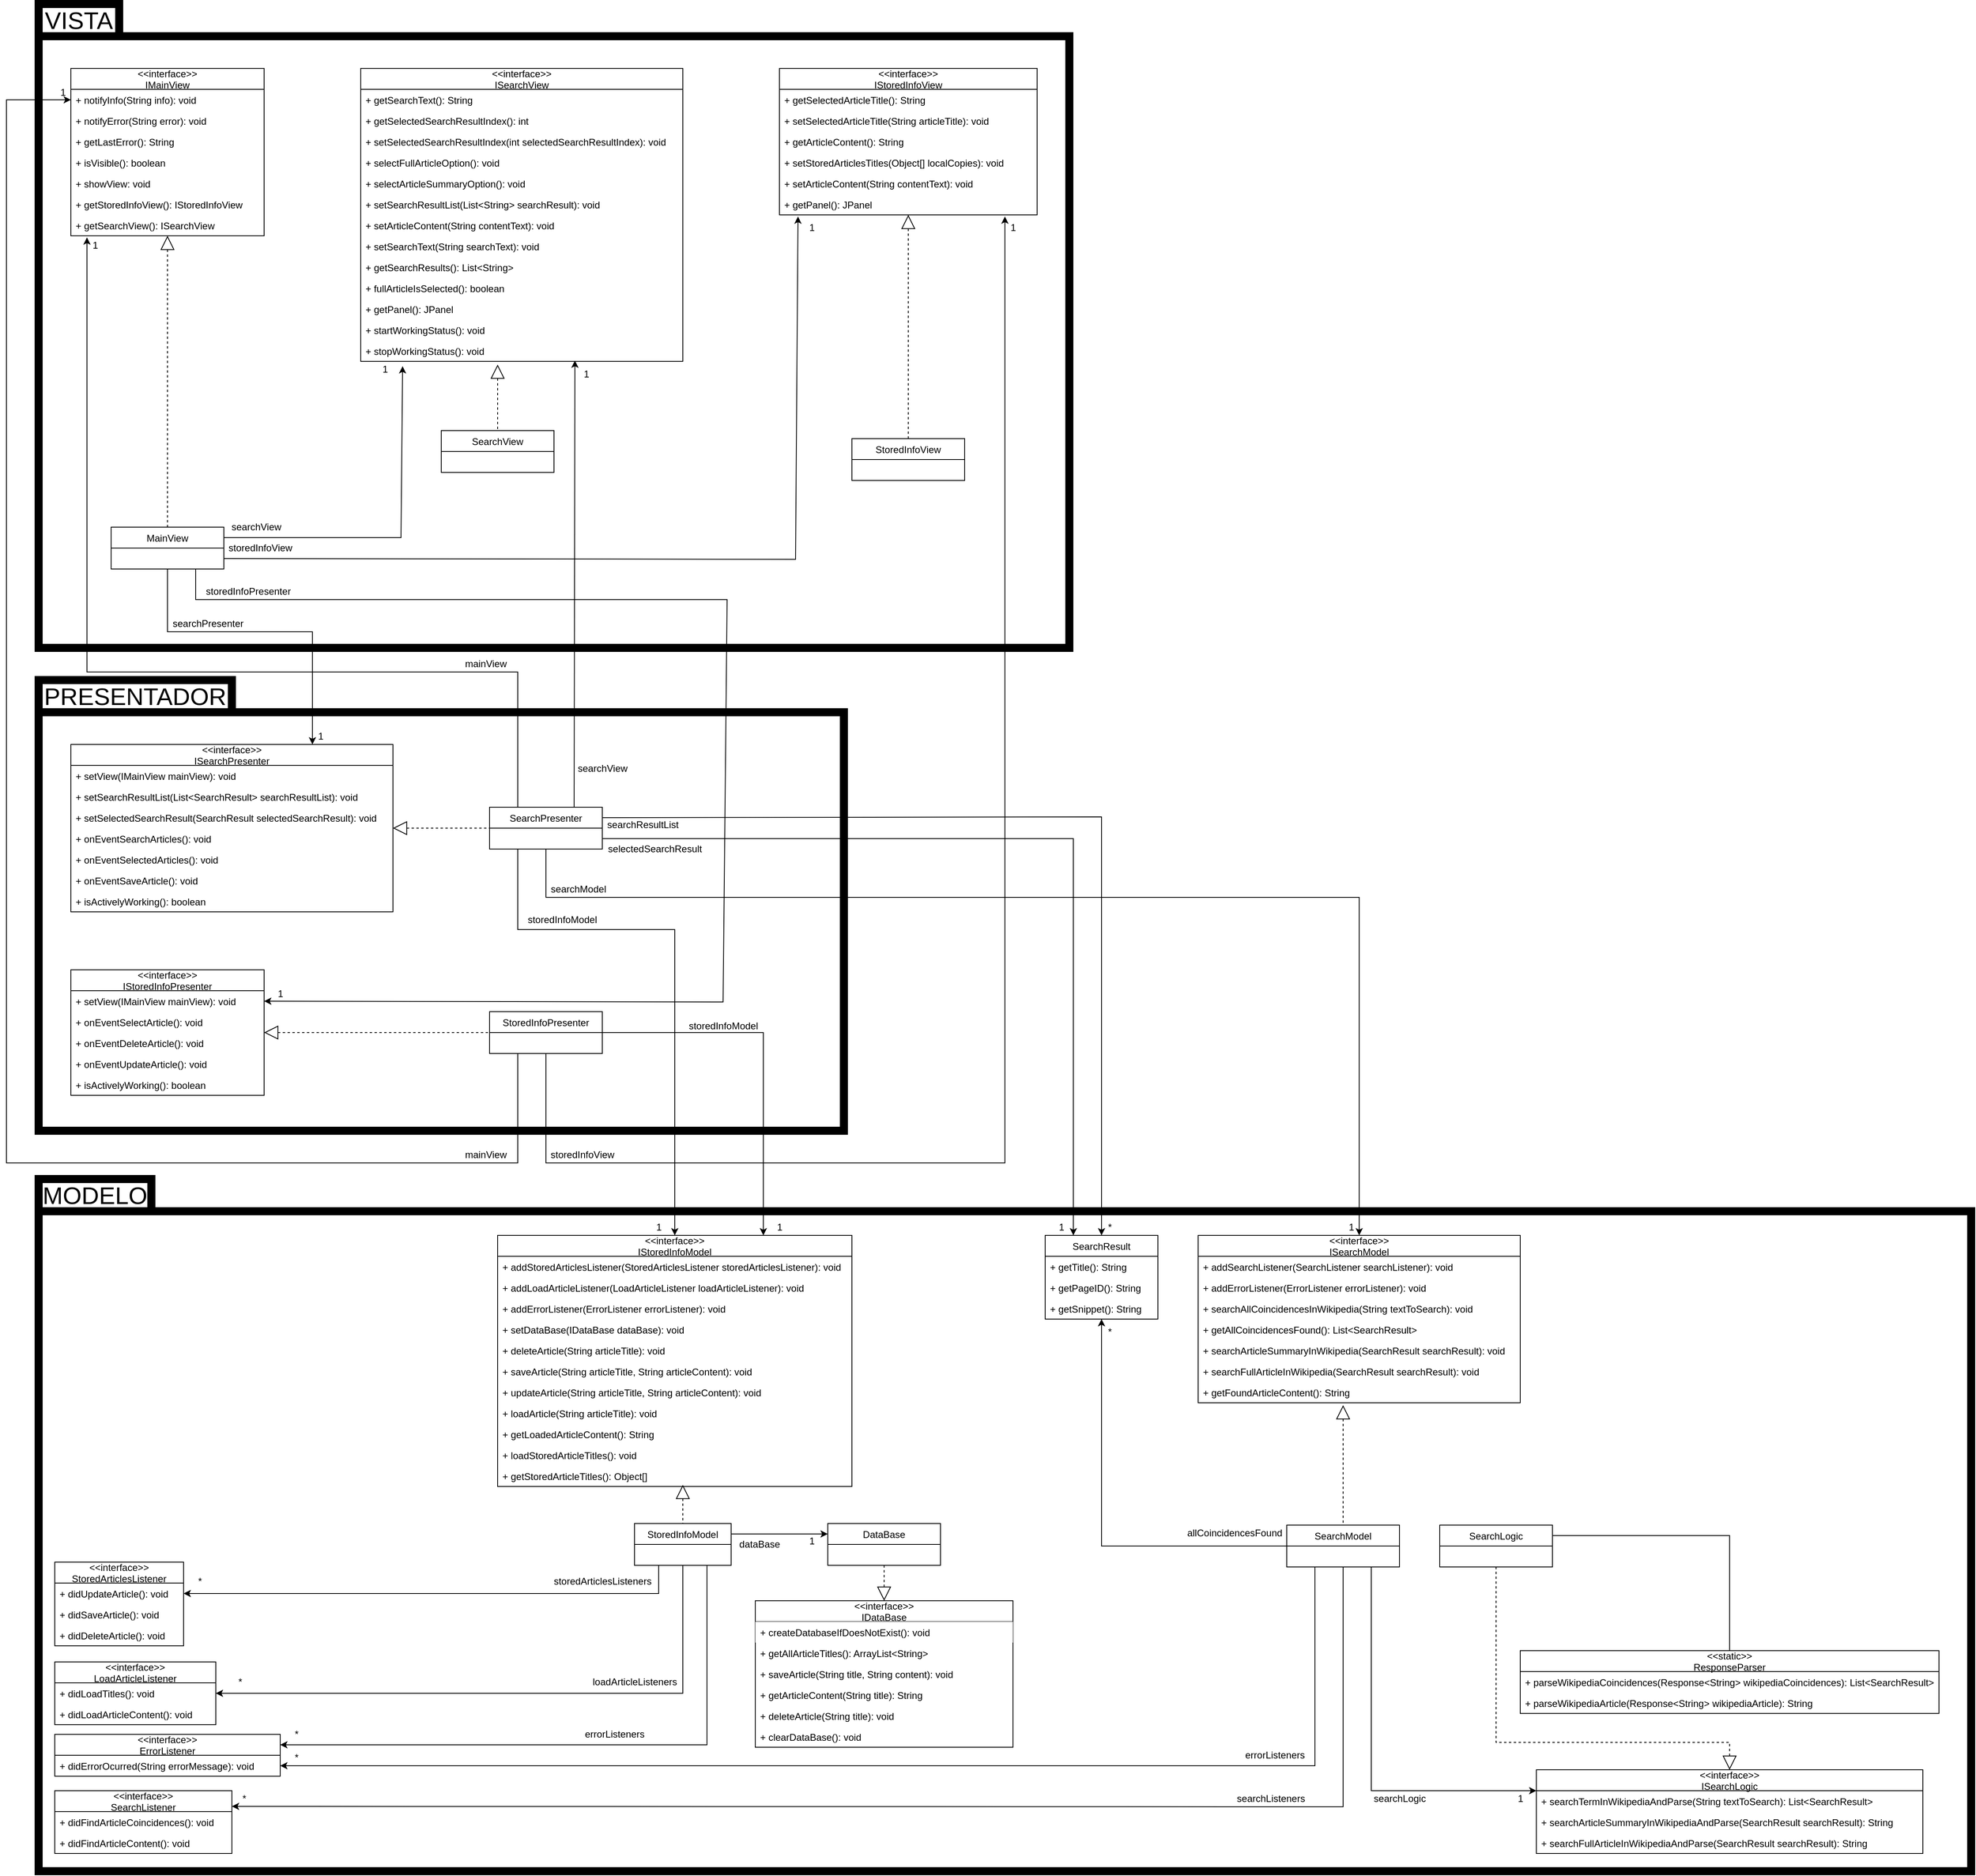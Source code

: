 <mxfile version="19.0.3" type="device"><diagram id="QiJXRsi1LnT9W_3mLXHw" name="Página-1"><mxGraphModel dx="3947" dy="1250" grid="1" gridSize="10" guides="1" tooltips="1" connect="1" arrows="1" fold="1" page="0" pageScale="1" pageWidth="827" pageHeight="1169" math="0" shadow="0"><root><mxCell id="0"/><mxCell id="1" parent="0"/><mxCell id="fmgyaum-57AMsx0ePFyd-3" value="" style="rounded=0;whiteSpace=wrap;html=1;strokeWidth=10;" vertex="1" parent="1"><mxGeometry x="-640" y="80" width="1280" height="760" as="geometry"/></mxCell><mxCell id="fmgyaum-57AMsx0ePFyd-2" value="&lt;span style=&quot;font-size: 30px;&quot;&gt;VISTA&lt;/span&gt;" style="rounded=0;whiteSpace=wrap;html=1;strokeWidth=10;" vertex="1" parent="1"><mxGeometry x="-640" y="40" width="100" height="40" as="geometry"/></mxCell><mxCell id="fmgyaum-57AMsx0ePFyd-12" value="&lt;&lt;interface&gt;&gt;&#10;IMainView" style="swimlane;fontStyle=0;childLayout=stackLayout;horizontal=1;startSize=26;fillColor=none;horizontalStack=0;resizeParent=1;resizeParentMax=0;resizeLast=0;collapsible=1;marginBottom=0;fontSize=12;" vertex="1" parent="1"><mxGeometry x="-600" y="120" width="240" height="208" as="geometry"/></mxCell><mxCell id="fmgyaum-57AMsx0ePFyd-13" value="+ notifyInfo(String info): void" style="text;strokeColor=none;fillColor=none;align=left;verticalAlign=top;spacingLeft=4;spacingRight=4;overflow=hidden;rotatable=0;points=[[0,0.5],[1,0.5]];portConstraint=eastwest;fontSize=12;" vertex="1" parent="fmgyaum-57AMsx0ePFyd-12"><mxGeometry y="26" width="240" height="26" as="geometry"/></mxCell><mxCell id="fmgyaum-57AMsx0ePFyd-14" value="+ notifyError(String error): void" style="text;strokeColor=none;fillColor=none;align=left;verticalAlign=top;spacingLeft=4;spacingRight=4;overflow=hidden;rotatable=0;points=[[0,0.5],[1,0.5]];portConstraint=eastwest;fontSize=12;" vertex="1" parent="fmgyaum-57AMsx0ePFyd-12"><mxGeometry y="52" width="240" height="26" as="geometry"/></mxCell><mxCell id="fmgyaum-57AMsx0ePFyd-15" value="+ getLastError(): String" style="text;strokeColor=none;fillColor=none;align=left;verticalAlign=top;spacingLeft=4;spacingRight=4;overflow=hidden;rotatable=0;points=[[0,0.5],[1,0.5]];portConstraint=eastwest;fontSize=12;" vertex="1" parent="fmgyaum-57AMsx0ePFyd-12"><mxGeometry y="78" width="240" height="26" as="geometry"/></mxCell><mxCell id="fmgyaum-57AMsx0ePFyd-23" value="+ isVisible(): boolean" style="text;strokeColor=none;fillColor=none;align=left;verticalAlign=top;spacingLeft=4;spacingRight=4;overflow=hidden;rotatable=0;points=[[0,0.5],[1,0.5]];portConstraint=eastwest;fontSize=12;" vertex="1" parent="fmgyaum-57AMsx0ePFyd-12"><mxGeometry y="104" width="240" height="26" as="geometry"/></mxCell><mxCell id="fmgyaum-57AMsx0ePFyd-25" value="+ showView: void" style="text;strokeColor=none;fillColor=none;align=left;verticalAlign=top;spacingLeft=4;spacingRight=4;overflow=hidden;rotatable=0;points=[[0,0.5],[1,0.5]];portConstraint=eastwest;fontSize=12;" vertex="1" parent="fmgyaum-57AMsx0ePFyd-12"><mxGeometry y="130" width="240" height="26" as="geometry"/></mxCell><mxCell id="fmgyaum-57AMsx0ePFyd-24" value="+ getStoredInfoView(): IStoredInfoView" style="text;strokeColor=none;fillColor=none;align=left;verticalAlign=top;spacingLeft=4;spacingRight=4;overflow=hidden;rotatable=0;points=[[0,0.5],[1,0.5]];portConstraint=eastwest;fontSize=12;" vertex="1" parent="fmgyaum-57AMsx0ePFyd-12"><mxGeometry y="156" width="240" height="26" as="geometry"/></mxCell><mxCell id="fmgyaum-57AMsx0ePFyd-22" value="+ getSearchView(): ISearchView" style="text;strokeColor=none;fillColor=none;align=left;verticalAlign=top;spacingLeft=4;spacingRight=4;overflow=hidden;rotatable=0;points=[[0,0.5],[1,0.5]];portConstraint=eastwest;fontSize=12;" vertex="1" parent="fmgyaum-57AMsx0ePFyd-12"><mxGeometry y="182" width="240" height="26" as="geometry"/></mxCell><mxCell id="fmgyaum-57AMsx0ePFyd-26" value="MainView" style="swimlane;fontStyle=0;childLayout=stackLayout;horizontal=1;startSize=26;fillColor=none;horizontalStack=0;resizeParent=1;resizeParentMax=0;resizeLast=0;collapsible=1;marginBottom=0;fontSize=12;" vertex="1" parent="1"><mxGeometry x="-550" y="690" width="140" height="52" as="geometry"/></mxCell><mxCell id="fmgyaum-57AMsx0ePFyd-31" value="&lt;&lt;interface&gt;&gt;&#10;ISearchView" style="swimlane;fontStyle=0;childLayout=stackLayout;horizontal=1;startSize=26;fillColor=none;horizontalStack=0;resizeParent=1;resizeParentMax=0;resizeLast=0;collapsible=1;marginBottom=0;fontSize=12;" vertex="1" parent="1"><mxGeometry x="-240" y="120" width="400" height="364" as="geometry"/></mxCell><mxCell id="fmgyaum-57AMsx0ePFyd-32" value="+ getSearchText(): String" style="text;strokeColor=none;fillColor=none;align=left;verticalAlign=top;spacingLeft=4;spacingRight=4;overflow=hidden;rotatable=0;points=[[0,0.5],[1,0.5]];portConstraint=eastwest;fontSize=12;" vertex="1" parent="fmgyaum-57AMsx0ePFyd-31"><mxGeometry y="26" width="400" height="26" as="geometry"/></mxCell><mxCell id="fmgyaum-57AMsx0ePFyd-43" value="+ getSelectedSearchResultIndex(): int" style="text;strokeColor=none;fillColor=none;align=left;verticalAlign=top;spacingLeft=4;spacingRight=4;overflow=hidden;rotatable=0;points=[[0,0.5],[1,0.5]];portConstraint=eastwest;fontSize=12;" vertex="1" parent="fmgyaum-57AMsx0ePFyd-31"><mxGeometry y="52" width="400" height="26" as="geometry"/></mxCell><mxCell id="fmgyaum-57AMsx0ePFyd-33" value="+ setSelectedSearchResultIndex(int selectedSearchResultIndex): void" style="text;strokeColor=none;fillColor=none;align=left;verticalAlign=top;spacingLeft=4;spacingRight=4;overflow=hidden;rotatable=0;points=[[0,0.5],[1,0.5]];portConstraint=eastwest;fontSize=12;" vertex="1" parent="fmgyaum-57AMsx0ePFyd-31"><mxGeometry y="78" width="400" height="26" as="geometry"/></mxCell><mxCell id="fmgyaum-57AMsx0ePFyd-41" value="+ selectFullArticleOption(): void" style="text;strokeColor=none;fillColor=none;align=left;verticalAlign=top;spacingLeft=4;spacingRight=4;overflow=hidden;rotatable=0;points=[[0,0.5],[1,0.5]];portConstraint=eastwest;fontSize=12;" vertex="1" parent="fmgyaum-57AMsx0ePFyd-31"><mxGeometry y="104" width="400" height="26" as="geometry"/></mxCell><mxCell id="fmgyaum-57AMsx0ePFyd-39" value="+ selectArticleSummaryOption(): void" style="text;strokeColor=none;fillColor=none;align=left;verticalAlign=top;spacingLeft=4;spacingRight=4;overflow=hidden;rotatable=0;points=[[0,0.5],[1,0.5]];portConstraint=eastwest;fontSize=12;" vertex="1" parent="fmgyaum-57AMsx0ePFyd-31"><mxGeometry y="130" width="400" height="26" as="geometry"/></mxCell><mxCell id="fmgyaum-57AMsx0ePFyd-40" value="+ setSearchResultList(List&lt;String&gt; searchResult): void" style="text;strokeColor=none;fillColor=none;align=left;verticalAlign=top;spacingLeft=4;spacingRight=4;overflow=hidden;rotatable=0;points=[[0,0.5],[1,0.5]];portConstraint=eastwest;fontSize=12;" vertex="1" parent="fmgyaum-57AMsx0ePFyd-31"><mxGeometry y="156" width="400" height="26" as="geometry"/></mxCell><mxCell id="fmgyaum-57AMsx0ePFyd-45" value="+ setArticleContent(String contentText): void" style="text;strokeColor=none;fillColor=none;align=left;verticalAlign=top;spacingLeft=4;spacingRight=4;overflow=hidden;rotatable=0;points=[[0,0.5],[1,0.5]];portConstraint=eastwest;fontSize=12;" vertex="1" parent="fmgyaum-57AMsx0ePFyd-31"><mxGeometry y="182" width="400" height="26" as="geometry"/></mxCell><mxCell id="fmgyaum-57AMsx0ePFyd-44" value="+ setSearchText(String searchText): void" style="text;strokeColor=none;fillColor=none;align=left;verticalAlign=top;spacingLeft=4;spacingRight=4;overflow=hidden;rotatable=0;points=[[0,0.5],[1,0.5]];portConstraint=eastwest;fontSize=12;" vertex="1" parent="fmgyaum-57AMsx0ePFyd-31"><mxGeometry y="208" width="400" height="26" as="geometry"/></mxCell><mxCell id="fmgyaum-57AMsx0ePFyd-50" value="+ getSearchResults(): List&lt;String&gt;" style="text;strokeColor=none;fillColor=none;align=left;verticalAlign=top;spacingLeft=4;spacingRight=4;overflow=hidden;rotatable=0;points=[[0,0.5],[1,0.5]];portConstraint=eastwest;fontSize=12;" vertex="1" parent="fmgyaum-57AMsx0ePFyd-31"><mxGeometry y="234" width="400" height="26" as="geometry"/></mxCell><mxCell id="fmgyaum-57AMsx0ePFyd-49" value="+ fullArticleIsSelected(): boolean" style="text;strokeColor=none;fillColor=none;align=left;verticalAlign=top;spacingLeft=4;spacingRight=4;overflow=hidden;rotatable=0;points=[[0,0.5],[1,0.5]];portConstraint=eastwest;fontSize=12;" vertex="1" parent="fmgyaum-57AMsx0ePFyd-31"><mxGeometry y="260" width="400" height="26" as="geometry"/></mxCell><mxCell id="fmgyaum-57AMsx0ePFyd-48" value="+ getPanel(): JPanel" style="text;strokeColor=none;fillColor=none;align=left;verticalAlign=top;spacingLeft=4;spacingRight=4;overflow=hidden;rotatable=0;points=[[0,0.5],[1,0.5]];portConstraint=eastwest;fontSize=12;" vertex="1" parent="fmgyaum-57AMsx0ePFyd-31"><mxGeometry y="286" width="400" height="26" as="geometry"/></mxCell><mxCell id="fmgyaum-57AMsx0ePFyd-47" value="+ startWorkingStatus(): void" style="text;strokeColor=none;fillColor=none;align=left;verticalAlign=top;spacingLeft=4;spacingRight=4;overflow=hidden;rotatable=0;points=[[0,0.5],[1,0.5]];portConstraint=eastwest;fontSize=12;" vertex="1" parent="fmgyaum-57AMsx0ePFyd-31"><mxGeometry y="312" width="400" height="26" as="geometry"/></mxCell><mxCell id="fmgyaum-57AMsx0ePFyd-46" value="+ stopWorkingStatus(): void" style="text;strokeColor=none;fillColor=none;align=left;verticalAlign=top;spacingLeft=4;spacingRight=4;overflow=hidden;rotatable=0;points=[[0,0.5],[1,0.5]];portConstraint=eastwest;fontSize=12;" vertex="1" parent="fmgyaum-57AMsx0ePFyd-31"><mxGeometry y="338" width="400" height="26" as="geometry"/></mxCell><mxCell id="fmgyaum-57AMsx0ePFyd-35" value="&lt;&lt;interface&gt;&gt;&#10;IStoredInfoView" style="swimlane;fontStyle=0;childLayout=stackLayout;horizontal=1;startSize=26;fillColor=none;horizontalStack=0;resizeParent=1;resizeParentMax=0;resizeLast=0;collapsible=1;marginBottom=0;fontSize=12;" vertex="1" parent="1"><mxGeometry x="280" y="120" width="320" height="182" as="geometry"/></mxCell><mxCell id="fmgyaum-57AMsx0ePFyd-36" value="+ getSelectedArticleTitle(): String" style="text;strokeColor=none;fillColor=none;align=left;verticalAlign=top;spacingLeft=4;spacingRight=4;overflow=hidden;rotatable=0;points=[[0,0.5],[1,0.5]];portConstraint=eastwest;fontSize=12;" vertex="1" parent="fmgyaum-57AMsx0ePFyd-35"><mxGeometry y="26" width="320" height="26" as="geometry"/></mxCell><mxCell id="fmgyaum-57AMsx0ePFyd-37" value="+ setSelectedArticleTitle(String articleTitle): void" style="text;strokeColor=none;fillColor=none;align=left;verticalAlign=top;spacingLeft=4;spacingRight=4;overflow=hidden;rotatable=0;points=[[0,0.5],[1,0.5]];portConstraint=eastwest;fontSize=12;" vertex="1" parent="fmgyaum-57AMsx0ePFyd-35"><mxGeometry y="52" width="320" height="26" as="geometry"/></mxCell><mxCell id="fmgyaum-57AMsx0ePFyd-52" value="+ getArticleContent(): String" style="text;strokeColor=none;fillColor=none;align=left;verticalAlign=top;spacingLeft=4;spacingRight=4;overflow=hidden;rotatable=0;points=[[0,0.5],[1,0.5]];portConstraint=eastwest;fontSize=12;" vertex="1" parent="fmgyaum-57AMsx0ePFyd-35"><mxGeometry y="78" width="320" height="26" as="geometry"/></mxCell><mxCell id="fmgyaum-57AMsx0ePFyd-54" value="+ setStoredArticlesTitles(Object[] localCopies): void" style="text;strokeColor=none;fillColor=none;align=left;verticalAlign=top;spacingLeft=4;spacingRight=4;overflow=hidden;rotatable=0;points=[[0,0.5],[1,0.5]];portConstraint=eastwest;fontSize=12;" vertex="1" parent="fmgyaum-57AMsx0ePFyd-35"><mxGeometry y="104" width="320" height="26" as="geometry"/></mxCell><mxCell id="fmgyaum-57AMsx0ePFyd-57" value="+ setArticleContent(String contentText): void" style="text;strokeColor=none;fillColor=none;align=left;verticalAlign=top;spacingLeft=4;spacingRight=4;overflow=hidden;rotatable=0;points=[[0,0.5],[1,0.5]];portConstraint=eastwest;fontSize=12;" vertex="1" parent="fmgyaum-57AMsx0ePFyd-35"><mxGeometry y="130" width="320" height="26" as="geometry"/></mxCell><mxCell id="fmgyaum-57AMsx0ePFyd-58" value="+ getPanel(): JPanel" style="text;strokeColor=none;fillColor=none;align=left;verticalAlign=top;spacingLeft=4;spacingRight=4;overflow=hidden;rotatable=0;points=[[0,0.5],[1,0.5]];portConstraint=eastwest;fontSize=12;" vertex="1" parent="fmgyaum-57AMsx0ePFyd-35"><mxGeometry y="156" width="320" height="26" as="geometry"/></mxCell><mxCell id="fmgyaum-57AMsx0ePFyd-59" value="SearchView" style="swimlane;fontStyle=0;childLayout=stackLayout;horizontal=1;startSize=26;fillColor=none;horizontalStack=0;resizeParent=1;resizeParentMax=0;resizeLast=0;collapsible=1;marginBottom=0;fontSize=12;" vertex="1" parent="1"><mxGeometry x="-140" y="570" width="140" height="52" as="geometry"/></mxCell><mxCell id="fmgyaum-57AMsx0ePFyd-64" value="StoredInfoView" style="swimlane;fontStyle=0;childLayout=stackLayout;horizontal=1;startSize=26;fillColor=none;horizontalStack=0;resizeParent=1;resizeParentMax=0;resizeLast=0;collapsible=1;marginBottom=0;fontSize=12;" vertex="1" parent="1"><mxGeometry x="370" y="580" width="140" height="52" as="geometry"/></mxCell><mxCell id="fmgyaum-57AMsx0ePFyd-70" value="" style="endArrow=classic;html=1;rounded=0;fontSize=12;startSize=15;targetPerimeterSpacing=0;exitX=1;exitY=0.25;exitDx=0;exitDy=0;entryX=0.13;entryY=1.231;entryDx=0;entryDy=0;entryPerimeter=0;" edge="1" parent="1" source="fmgyaum-57AMsx0ePFyd-26" target="fmgyaum-57AMsx0ePFyd-46"><mxGeometry width="50" height="50" relative="1" as="geometry"><mxPoint x="-260" y="430" as="sourcePoint"/><mxPoint x="-210" y="380" as="targetPoint"/><Array as="points"><mxPoint x="-190" y="703"/></Array></mxGeometry></mxCell><mxCell id="fmgyaum-57AMsx0ePFyd-71" value="" style="endArrow=classic;html=1;rounded=0;fontSize=12;startSize=15;targetPerimeterSpacing=0;exitX=1;exitY=0.75;exitDx=0;exitDy=0;entryX=0.072;entryY=1.077;entryDx=0;entryDy=0;entryPerimeter=0;" edge="1" parent="1" source="fmgyaum-57AMsx0ePFyd-26" target="fmgyaum-57AMsx0ePFyd-58"><mxGeometry width="50" height="50" relative="1" as="geometry"><mxPoint x="-260" y="430" as="sourcePoint"/><mxPoint x="-210" y="380" as="targetPoint"/><Array as="points"><mxPoint x="300" y="730"/></Array></mxGeometry></mxCell><mxCell id="fmgyaum-57AMsx0ePFyd-72" value="storedInfoView" style="text;html=1;align=center;verticalAlign=middle;resizable=0;points=[];autosize=1;strokeColor=none;fillColor=none;fontSize=12;" vertex="1" parent="1"><mxGeometry x="-410" y="706" width="90" height="20" as="geometry"/></mxCell><mxCell id="fmgyaum-57AMsx0ePFyd-73" value="searchView" style="text;html=1;align=center;verticalAlign=middle;resizable=0;points=[];autosize=1;strokeColor=none;fillColor=none;fontSize=12;" vertex="1" parent="1"><mxGeometry x="-410" y="680" width="80" height="20" as="geometry"/></mxCell><mxCell id="fmgyaum-57AMsx0ePFyd-74" value="1" style="text;html=1;align=center;verticalAlign=middle;resizable=0;points=[];autosize=1;strokeColor=none;fillColor=none;fontSize=12;" vertex="1" parent="1"><mxGeometry x="310" y="308" width="20" height="20" as="geometry"/></mxCell><mxCell id="fmgyaum-57AMsx0ePFyd-75" value="1" style="text;html=1;align=center;verticalAlign=middle;resizable=0;points=[];autosize=1;strokeColor=none;fillColor=none;fontSize=12;" vertex="1" parent="1"><mxGeometry x="-220" y="484" width="20" height="20" as="geometry"/></mxCell><mxCell id="fmgyaum-57AMsx0ePFyd-76" value="" style="endArrow=none;dashed=1;html=1;rounded=0;fontSize=12;startSize=15;targetPerimeterSpacing=0;startArrow=block;startFill=0;entryX=0.5;entryY=0;entryDx=0;entryDy=0;" edge="1" parent="1" source="fmgyaum-57AMsx0ePFyd-12" target="fmgyaum-57AMsx0ePFyd-26"><mxGeometry width="50" height="50" relative="1" as="geometry"><mxPoint x="-850" y="420" as="sourcePoint"/><mxPoint x="-800" y="370" as="targetPoint"/></mxGeometry></mxCell><mxCell id="fmgyaum-57AMsx0ePFyd-77" value="" style="endArrow=none;dashed=1;html=1;rounded=0;fontSize=12;startSize=15;targetPerimeterSpacing=0;startArrow=block;startFill=0;entryX=0.5;entryY=0;entryDx=0;entryDy=0;" edge="1" parent="1" source="fmgyaum-57AMsx0ePFyd-35" target="fmgyaum-57AMsx0ePFyd-64"><mxGeometry width="50" height="50" relative="1" as="geometry"><mxPoint x="-470" y="338" as="sourcePoint"/><mxPoint x="-470" y="700" as="targetPoint"/></mxGeometry></mxCell><mxCell id="fmgyaum-57AMsx0ePFyd-78" value="" style="endArrow=none;dashed=1;html=1;rounded=0;fontSize=12;startSize=15;targetPerimeterSpacing=0;startArrow=block;startFill=0;entryX=0.5;entryY=0;entryDx=0;entryDy=0;exitX=0.425;exitY=1.154;exitDx=0;exitDy=0;exitPerimeter=0;" edge="1" parent="1" source="fmgyaum-57AMsx0ePFyd-46" target="fmgyaum-57AMsx0ePFyd-59"><mxGeometry width="50" height="50" relative="1" as="geometry"><mxPoint x="-70" y="490" as="sourcePoint"/><mxPoint x="-460" y="710" as="targetPoint"/></mxGeometry></mxCell><mxCell id="fmgyaum-57AMsx0ePFyd-79" value="" style="rounded=0;whiteSpace=wrap;html=1;strokeWidth=10;" vertex="1" parent="1"><mxGeometry x="-640" y="920" width="1000" height="520" as="geometry"/></mxCell><mxCell id="fmgyaum-57AMsx0ePFyd-80" value="&lt;span style=&quot;font-size: 30px;&quot;&gt;PRESENTADOR&lt;/span&gt;" style="rounded=0;whiteSpace=wrap;html=1;strokeWidth=10;" vertex="1" parent="1"><mxGeometry x="-640" y="880" width="240" height="40" as="geometry"/></mxCell><mxCell id="fmgyaum-57AMsx0ePFyd-81" value="&lt;&lt;interface&gt;&gt;&#10;ISearchPresenter" style="swimlane;fontStyle=0;childLayout=stackLayout;horizontal=1;startSize=26;fillColor=none;horizontalStack=0;resizeParent=1;resizeParentMax=0;resizeLast=0;collapsible=1;marginBottom=0;fontSize=12;" vertex="1" parent="1"><mxGeometry x="-600" y="960" width="400" height="208" as="geometry"/></mxCell><mxCell id="fmgyaum-57AMsx0ePFyd-82" value="+ setView(IMainView mainView): void" style="text;strokeColor=none;fillColor=none;align=left;verticalAlign=top;spacingLeft=4;spacingRight=4;overflow=hidden;rotatable=0;points=[[0,0.5],[1,0.5]];portConstraint=eastwest;fontSize=12;" vertex="1" parent="fmgyaum-57AMsx0ePFyd-81"><mxGeometry y="26" width="400" height="26" as="geometry"/></mxCell><mxCell id="fmgyaum-57AMsx0ePFyd-85" value="+ setSearchResultList(List&lt;SearchResult&gt; searchResultList): void" style="text;strokeColor=none;fillColor=none;align=left;verticalAlign=top;spacingLeft=4;spacingRight=4;overflow=hidden;rotatable=0;points=[[0,0.5],[1,0.5]];portConstraint=eastwest;fontSize=12;" vertex="1" parent="fmgyaum-57AMsx0ePFyd-81"><mxGeometry y="52" width="400" height="26" as="geometry"/></mxCell><mxCell id="fmgyaum-57AMsx0ePFyd-86" value="+ setSelectedSearchResult(SearchResult selectedSearchResult): void" style="text;strokeColor=none;fillColor=none;align=left;verticalAlign=top;spacingLeft=4;spacingRight=4;overflow=hidden;rotatable=0;points=[[0,0.5],[1,0.5]];portConstraint=eastwest;fontSize=12;" vertex="1" parent="fmgyaum-57AMsx0ePFyd-81"><mxGeometry y="78" width="400" height="26" as="geometry"/></mxCell><mxCell id="fmgyaum-57AMsx0ePFyd-89" value="+ onEventSearchArticles(): void" style="text;strokeColor=none;fillColor=none;align=left;verticalAlign=top;spacingLeft=4;spacingRight=4;overflow=hidden;rotatable=0;points=[[0,0.5],[1,0.5]];portConstraint=eastwest;fontSize=12;" vertex="1" parent="fmgyaum-57AMsx0ePFyd-81"><mxGeometry y="104" width="400" height="26" as="geometry"/></mxCell><mxCell id="fmgyaum-57AMsx0ePFyd-88" value="+ onEventSelectedArticles(): void" style="text;strokeColor=none;fillColor=none;align=left;verticalAlign=top;spacingLeft=4;spacingRight=4;overflow=hidden;rotatable=0;points=[[0,0.5],[1,0.5]];portConstraint=eastwest;fontSize=12;" vertex="1" parent="fmgyaum-57AMsx0ePFyd-81"><mxGeometry y="130" width="400" height="26" as="geometry"/></mxCell><mxCell id="fmgyaum-57AMsx0ePFyd-87" value="+ onEventSaveArticle(): void" style="text;strokeColor=none;fillColor=none;align=left;verticalAlign=top;spacingLeft=4;spacingRight=4;overflow=hidden;rotatable=0;points=[[0,0.5],[1,0.5]];portConstraint=eastwest;fontSize=12;" vertex="1" parent="fmgyaum-57AMsx0ePFyd-81"><mxGeometry y="156" width="400" height="26" as="geometry"/></mxCell><mxCell id="fmgyaum-57AMsx0ePFyd-83" value="+ isActivelyWorking(): boolean" style="text;strokeColor=none;fillColor=none;align=left;verticalAlign=top;spacingLeft=4;spacingRight=4;overflow=hidden;rotatable=0;points=[[0,0.5],[1,0.5]];portConstraint=eastwest;fontSize=12;" vertex="1" parent="fmgyaum-57AMsx0ePFyd-81"><mxGeometry y="182" width="400" height="26" as="geometry"/></mxCell><mxCell id="fmgyaum-57AMsx0ePFyd-90" value="&lt;&lt;interface&gt;&gt;&#10;IStoredInfoPresenter" style="swimlane;fontStyle=0;childLayout=stackLayout;horizontal=1;startSize=26;fillColor=none;horizontalStack=0;resizeParent=1;resizeParentMax=0;resizeLast=0;collapsible=1;marginBottom=0;fontSize=12;" vertex="1" parent="1"><mxGeometry x="-600" y="1240" width="240" height="156" as="geometry"/></mxCell><mxCell id="fmgyaum-57AMsx0ePFyd-91" value="+ setView(IMainView mainView): void" style="text;strokeColor=none;fillColor=none;align=left;verticalAlign=top;spacingLeft=4;spacingRight=4;overflow=hidden;rotatable=0;points=[[0,0.5],[1,0.5]];portConstraint=eastwest;fontSize=12;" vertex="1" parent="fmgyaum-57AMsx0ePFyd-90"><mxGeometry y="26" width="240" height="26" as="geometry"/></mxCell><mxCell id="fmgyaum-57AMsx0ePFyd-92" value="+ onEventSelectArticle(): void" style="text;strokeColor=none;fillColor=none;align=left;verticalAlign=top;spacingLeft=4;spacingRight=4;overflow=hidden;rotatable=0;points=[[0,0.5],[1,0.5]];portConstraint=eastwest;fontSize=12;" vertex="1" parent="fmgyaum-57AMsx0ePFyd-90"><mxGeometry y="52" width="240" height="26" as="geometry"/></mxCell><mxCell id="fmgyaum-57AMsx0ePFyd-95" value="+ onEventDeleteArticle(): void" style="text;strokeColor=none;fillColor=none;align=left;verticalAlign=top;spacingLeft=4;spacingRight=4;overflow=hidden;rotatable=0;points=[[0,0.5],[1,0.5]];portConstraint=eastwest;fontSize=12;" vertex="1" parent="fmgyaum-57AMsx0ePFyd-90"><mxGeometry y="78" width="240" height="26" as="geometry"/></mxCell><mxCell id="fmgyaum-57AMsx0ePFyd-94" value="+ onEventUpdateArticle(): void" style="text;strokeColor=none;fillColor=none;align=left;verticalAlign=top;spacingLeft=4;spacingRight=4;overflow=hidden;rotatable=0;points=[[0,0.5],[1,0.5]];portConstraint=eastwest;fontSize=12;" vertex="1" parent="fmgyaum-57AMsx0ePFyd-90"><mxGeometry y="104" width="240" height="26" as="geometry"/></mxCell><mxCell id="fmgyaum-57AMsx0ePFyd-93" value="+ isActivelyWorking(): boolean" style="text;strokeColor=none;fillColor=none;align=left;verticalAlign=top;spacingLeft=4;spacingRight=4;overflow=hidden;rotatable=0;points=[[0,0.5],[1,0.5]];portConstraint=eastwest;fontSize=12;" vertex="1" parent="fmgyaum-57AMsx0ePFyd-90"><mxGeometry y="130" width="240" height="26" as="geometry"/></mxCell><mxCell id="fmgyaum-57AMsx0ePFyd-96" value="SearchPresenter" style="swimlane;fontStyle=0;childLayout=stackLayout;horizontal=1;startSize=26;fillColor=none;horizontalStack=0;resizeParent=1;resizeParentMax=0;resizeLast=0;collapsible=1;marginBottom=0;fontSize=12;" vertex="1" parent="1"><mxGeometry x="-80" y="1038" width="140" height="52" as="geometry"/></mxCell><mxCell id="fmgyaum-57AMsx0ePFyd-100" value="StoredInfoPresenter" style="swimlane;fontStyle=0;childLayout=stackLayout;horizontal=1;startSize=26;fillColor=none;horizontalStack=0;resizeParent=1;resizeParentMax=0;resizeLast=0;collapsible=1;marginBottom=0;fontSize=12;" vertex="1" parent="1"><mxGeometry x="-80" y="1292" width="140" height="52" as="geometry"/></mxCell><mxCell id="fmgyaum-57AMsx0ePFyd-104" value="" style="endArrow=none;dashed=1;html=1;rounded=0;fontSize=12;startSize=15;targetPerimeterSpacing=0;startArrow=block;startFill=0;" edge="1" parent="1" source="fmgyaum-57AMsx0ePFyd-90" target="fmgyaum-57AMsx0ePFyd-100"><mxGeometry width="50" height="50" relative="1" as="geometry"><mxPoint x="-760" y="890" as="sourcePoint"/><mxPoint x="-760" y="1252" as="targetPoint"/></mxGeometry></mxCell><mxCell id="fmgyaum-57AMsx0ePFyd-105" value="" style="endArrow=none;dashed=1;html=1;rounded=0;fontSize=12;startSize=15;targetPerimeterSpacing=0;startArrow=block;startFill=0;" edge="1" parent="1" source="fmgyaum-57AMsx0ePFyd-81" target="fmgyaum-57AMsx0ePFyd-96"><mxGeometry width="50" height="50" relative="1" as="geometry"><mxPoint x="-750" y="900" as="sourcePoint"/><mxPoint x="-750" y="1262" as="targetPoint"/></mxGeometry></mxCell><mxCell id="fmgyaum-57AMsx0ePFyd-106" value="" style="endArrow=classic;html=1;rounded=0;fontSize=12;startSize=15;targetPerimeterSpacing=0;entryX=0.75;entryY=0;entryDx=0;entryDy=0;exitX=0.5;exitY=1;exitDx=0;exitDy=0;" edge="1" parent="1" source="fmgyaum-57AMsx0ePFyd-26" target="fmgyaum-57AMsx0ePFyd-81"><mxGeometry width="50" height="50" relative="1" as="geometry"><mxPoint x="-260" y="910" as="sourcePoint"/><mxPoint x="-210" y="860" as="targetPoint"/><Array as="points"><mxPoint x="-480" y="820"/><mxPoint x="-300" y="820"/></Array></mxGeometry></mxCell><mxCell id="fmgyaum-57AMsx0ePFyd-107" value="searchPresenter" style="text;html=1;align=center;verticalAlign=middle;resizable=0;points=[];autosize=1;strokeColor=none;fillColor=none;fontSize=12;" vertex="1" parent="1"><mxGeometry x="-480" y="800" width="100" height="20" as="geometry"/></mxCell><mxCell id="fmgyaum-57AMsx0ePFyd-108" value="1" style="text;html=1;align=center;verticalAlign=middle;resizable=0;points=[];autosize=1;strokeColor=none;fillColor=none;fontSize=12;" vertex="1" parent="1"><mxGeometry x="-300" y="940" width="20" height="20" as="geometry"/></mxCell><mxCell id="fmgyaum-57AMsx0ePFyd-109" value="" style="endArrow=classic;html=1;rounded=0;fontSize=12;startSize=15;targetPerimeterSpacing=0;entryX=1;entryY=0.5;entryDx=0;entryDy=0;exitX=0.75;exitY=1;exitDx=0;exitDy=0;" edge="1" parent="1" source="fmgyaum-57AMsx0ePFyd-26" target="fmgyaum-57AMsx0ePFyd-91"><mxGeometry width="50" height="50" relative="1" as="geometry"><mxPoint x="-260" y="910" as="sourcePoint"/><mxPoint x="-210" y="860" as="targetPoint"/><Array as="points"><mxPoint x="-445" y="780"/><mxPoint x="215" y="780"/><mxPoint x="210" y="1280"/></Array></mxGeometry></mxCell><mxCell id="fmgyaum-57AMsx0ePFyd-110" value="storedInfoPresenter" style="text;html=1;align=center;verticalAlign=middle;resizable=0;points=[];autosize=1;strokeColor=none;fillColor=none;fontSize=12;" vertex="1" parent="1"><mxGeometry x="-440" y="760" width="120" height="20" as="geometry"/></mxCell><mxCell id="fmgyaum-57AMsx0ePFyd-111" value="1" style="text;html=1;align=center;verticalAlign=middle;resizable=0;points=[];autosize=1;strokeColor=none;fillColor=none;fontSize=12;" vertex="1" parent="1"><mxGeometry x="-350" y="1260" width="20" height="20" as="geometry"/></mxCell><mxCell id="fmgyaum-57AMsx0ePFyd-112" value="" style="rounded=0;whiteSpace=wrap;html=1;strokeWidth=10;" vertex="1" parent="1"><mxGeometry x="-640" y="1540" width="2400" height="820" as="geometry"/></mxCell><mxCell id="fmgyaum-57AMsx0ePFyd-113" value="&lt;span style=&quot;font-size: 30px;&quot;&gt;MODELO&lt;/span&gt;" style="rounded=0;whiteSpace=wrap;html=1;strokeWidth=10;" vertex="1" parent="1"><mxGeometry x="-640" y="1500" width="140" height="40" as="geometry"/></mxCell><mxCell id="fmgyaum-57AMsx0ePFyd-118" value="&lt;&lt;interface&gt;&gt;&#10;ErrorListener" style="swimlane;fontStyle=0;childLayout=stackLayout;horizontal=1;startSize=26;fillColor=default;horizontalStack=0;resizeParent=1;resizeParentMax=0;resizeLast=0;collapsible=1;marginBottom=0;fontSize=12;" vertex="1" parent="1"><mxGeometry x="-620" y="2190" width="280" height="52" as="geometry"/></mxCell><mxCell id="fmgyaum-57AMsx0ePFyd-119" value="+ didErrorOcurred(String errorMessage): void" style="text;strokeColor=none;fillColor=none;align=left;verticalAlign=top;spacingLeft=4;spacingRight=4;overflow=hidden;rotatable=0;points=[[0,0.5],[1,0.5]];portConstraint=eastwest;fontSize=12;" vertex="1" parent="fmgyaum-57AMsx0ePFyd-118"><mxGeometry y="26" width="280" height="26" as="geometry"/></mxCell><mxCell id="fmgyaum-57AMsx0ePFyd-122" value="&lt;&lt;interface&gt;&gt;&#10;LoadArticleListener" style="swimlane;fontStyle=0;childLayout=stackLayout;horizontal=1;startSize=26;fillColor=default;horizontalStack=0;resizeParent=1;resizeParentMax=0;resizeLast=0;collapsible=1;marginBottom=0;fontSize=12;" vertex="1" parent="1"><mxGeometry x="-620" y="2100" width="200" height="78" as="geometry"/></mxCell><mxCell id="fmgyaum-57AMsx0ePFyd-123" value="+ didLoadTitles(): void" style="text;strokeColor=none;fillColor=none;align=left;verticalAlign=top;spacingLeft=4;spacingRight=4;overflow=hidden;rotatable=0;points=[[0,0.5],[1,0.5]];portConstraint=eastwest;fontSize=12;" vertex="1" parent="fmgyaum-57AMsx0ePFyd-122"><mxGeometry y="26" width="200" height="26" as="geometry"/></mxCell><mxCell id="fmgyaum-57AMsx0ePFyd-124" value="+ didLoadArticleContent(): void" style="text;strokeColor=none;fillColor=none;align=left;verticalAlign=top;spacingLeft=4;spacingRight=4;overflow=hidden;rotatable=0;points=[[0,0.5],[1,0.5]];portConstraint=eastwest;fontSize=12;" vertex="1" parent="fmgyaum-57AMsx0ePFyd-122"><mxGeometry y="52" width="200" height="26" as="geometry"/></mxCell><mxCell id="fmgyaum-57AMsx0ePFyd-126" value="&lt;&lt;interface&gt;&gt;&#10;SearchListener" style="swimlane;fontStyle=0;childLayout=stackLayout;horizontal=1;startSize=26;fillColor=default;horizontalStack=0;resizeParent=1;resizeParentMax=0;resizeLast=0;collapsible=1;marginBottom=0;fontSize=12;" vertex="1" parent="1"><mxGeometry x="-620" y="2260" width="220" height="78" as="geometry"/></mxCell><mxCell id="fmgyaum-57AMsx0ePFyd-127" value="+ didFindArticleCoincidences(): void" style="text;strokeColor=none;fillColor=none;align=left;verticalAlign=top;spacingLeft=4;spacingRight=4;overflow=hidden;rotatable=0;points=[[0,0.5],[1,0.5]];portConstraint=eastwest;fontSize=12;" vertex="1" parent="fmgyaum-57AMsx0ePFyd-126"><mxGeometry y="26" width="220" height="26" as="geometry"/></mxCell><mxCell id="fmgyaum-57AMsx0ePFyd-128" value="+ didFindArticleContent(): void" style="text;strokeColor=none;fillColor=none;align=left;verticalAlign=top;spacingLeft=4;spacingRight=4;overflow=hidden;rotatable=0;points=[[0,0.5],[1,0.5]];portConstraint=eastwest;fontSize=12;" vertex="1" parent="fmgyaum-57AMsx0ePFyd-126"><mxGeometry y="52" width="220" height="26" as="geometry"/></mxCell><mxCell id="fmgyaum-57AMsx0ePFyd-130" value="&lt;&lt;interface&gt;&gt;&#10;StoredArticlesListener" style="swimlane;fontStyle=0;childLayout=stackLayout;horizontal=1;startSize=26;fillColor=default;horizontalStack=0;resizeParent=1;resizeParentMax=0;resizeLast=0;collapsible=1;marginBottom=0;fontSize=12;" vertex="1" parent="1"><mxGeometry x="-620" y="1976" width="160" height="104" as="geometry"/></mxCell><mxCell id="fmgyaum-57AMsx0ePFyd-131" value="+ didUpdateArticle(): void" style="text;strokeColor=none;fillColor=none;align=left;verticalAlign=top;spacingLeft=4;spacingRight=4;overflow=hidden;rotatable=0;points=[[0,0.5],[1,0.5]];portConstraint=eastwest;fontSize=12;" vertex="1" parent="fmgyaum-57AMsx0ePFyd-130"><mxGeometry y="26" width="160" height="26" as="geometry"/></mxCell><mxCell id="fmgyaum-57AMsx0ePFyd-132" value="+ didSaveArticle(): void" style="text;strokeColor=none;fillColor=none;align=left;verticalAlign=top;spacingLeft=4;spacingRight=4;overflow=hidden;rotatable=0;points=[[0,0.5],[1,0.5]];portConstraint=eastwest;fontSize=12;" vertex="1" parent="fmgyaum-57AMsx0ePFyd-130"><mxGeometry y="52" width="160" height="26" as="geometry"/></mxCell><mxCell id="fmgyaum-57AMsx0ePFyd-133" value="+ didDeleteArticle(): void" style="text;strokeColor=none;fillColor=none;align=left;verticalAlign=top;spacingLeft=4;spacingRight=4;overflow=hidden;rotatable=0;points=[[0,0.5],[1,0.5]];portConstraint=eastwest;fontSize=12;" vertex="1" parent="fmgyaum-57AMsx0ePFyd-130"><mxGeometry y="78" width="160" height="26" as="geometry"/></mxCell><mxCell id="fmgyaum-57AMsx0ePFyd-134" value="&lt;&lt;interface&gt;&gt;&#10;IStoredInfoModel" style="swimlane;fontStyle=0;childLayout=stackLayout;horizontal=1;startSize=26;fillColor=default;horizontalStack=0;resizeParent=1;resizeParentMax=0;resizeLast=0;collapsible=1;marginBottom=0;fontSize=12;" vertex="1" parent="1"><mxGeometry x="-70" y="1570" width="440" height="312" as="geometry"/></mxCell><mxCell id="fmgyaum-57AMsx0ePFyd-135" value="+ addStoredArticlesListener(StoredArticlesListener storedArticlesListener): void" style="text;strokeColor=none;fillColor=none;align=left;verticalAlign=top;spacingLeft=4;spacingRight=4;overflow=hidden;rotatable=0;points=[[0,0.5],[1,0.5]];portConstraint=eastwest;fontSize=12;" vertex="1" parent="fmgyaum-57AMsx0ePFyd-134"><mxGeometry y="26" width="440" height="26" as="geometry"/></mxCell><mxCell id="fmgyaum-57AMsx0ePFyd-138" value="+ addLoadArticleListener(LoadArticleListener loadArticleListener): void" style="text;strokeColor=none;fillColor=none;align=left;verticalAlign=top;spacingLeft=4;spacingRight=4;overflow=hidden;rotatable=0;points=[[0,0.5],[1,0.5]];portConstraint=eastwest;fontSize=12;" vertex="1" parent="fmgyaum-57AMsx0ePFyd-134"><mxGeometry y="52" width="440" height="26" as="geometry"/></mxCell><mxCell id="fmgyaum-57AMsx0ePFyd-140" value="+ addErrorListener(ErrorListener errorListener): void" style="text;strokeColor=none;fillColor=none;align=left;verticalAlign=top;spacingLeft=4;spacingRight=4;overflow=hidden;rotatable=0;points=[[0,0.5],[1,0.5]];portConstraint=eastwest;fontSize=12;" vertex="1" parent="fmgyaum-57AMsx0ePFyd-134"><mxGeometry y="78" width="440" height="26" as="geometry"/></mxCell><mxCell id="fmgyaum-57AMsx0ePFyd-142" value="+ setDataBase(IDataBase dataBase): void" style="text;strokeColor=none;fillColor=none;align=left;verticalAlign=top;spacingLeft=4;spacingRight=4;overflow=hidden;rotatable=0;points=[[0,0.5],[1,0.5]];portConstraint=eastwest;fontSize=12;" vertex="1" parent="fmgyaum-57AMsx0ePFyd-134"><mxGeometry y="104" width="440" height="26" as="geometry"/></mxCell><mxCell id="fmgyaum-57AMsx0ePFyd-145" value="+ deleteArticle(String articleTitle): void" style="text;strokeColor=none;fillColor=none;align=left;verticalAlign=top;spacingLeft=4;spacingRight=4;overflow=hidden;rotatable=0;points=[[0,0.5],[1,0.5]];portConstraint=eastwest;fontSize=12;" vertex="1" parent="fmgyaum-57AMsx0ePFyd-134"><mxGeometry y="130" width="440" height="26" as="geometry"/></mxCell><mxCell id="fmgyaum-57AMsx0ePFyd-146" value="+ saveArticle(String articleTitle, String articleContent): void" style="text;strokeColor=none;fillColor=none;align=left;verticalAlign=top;spacingLeft=4;spacingRight=4;overflow=hidden;rotatable=0;points=[[0,0.5],[1,0.5]];portConstraint=eastwest;fontSize=12;" vertex="1" parent="fmgyaum-57AMsx0ePFyd-134"><mxGeometry y="156" width="440" height="26" as="geometry"/></mxCell><mxCell id="fmgyaum-57AMsx0ePFyd-147" value="+ updateArticle(String articleTitle, String articleContent): void" style="text;strokeColor=none;fillColor=none;align=left;verticalAlign=top;spacingLeft=4;spacingRight=4;overflow=hidden;rotatable=0;points=[[0,0.5],[1,0.5]];portConstraint=eastwest;fontSize=12;" vertex="1" parent="fmgyaum-57AMsx0ePFyd-134"><mxGeometry y="182" width="440" height="26" as="geometry"/></mxCell><mxCell id="fmgyaum-57AMsx0ePFyd-144" value="+ loadArticle(String articleTitle): void" style="text;strokeColor=none;fillColor=none;align=left;verticalAlign=top;spacingLeft=4;spacingRight=4;overflow=hidden;rotatable=0;points=[[0,0.5],[1,0.5]];portConstraint=eastwest;fontSize=12;" vertex="1" parent="fmgyaum-57AMsx0ePFyd-134"><mxGeometry y="208" width="440" height="26" as="geometry"/></mxCell><mxCell id="fmgyaum-57AMsx0ePFyd-143" value="+ getLoadedArticleContent(): String" style="text;strokeColor=none;fillColor=none;align=left;verticalAlign=top;spacingLeft=4;spacingRight=4;overflow=hidden;rotatable=0;points=[[0,0.5],[1,0.5]];portConstraint=eastwest;fontSize=12;" vertex="1" parent="fmgyaum-57AMsx0ePFyd-134"><mxGeometry y="234" width="440" height="26" as="geometry"/></mxCell><mxCell id="fmgyaum-57AMsx0ePFyd-141" value="+ loadStoredArticleTitles(): void" style="text;strokeColor=none;fillColor=none;align=left;verticalAlign=top;spacingLeft=4;spacingRight=4;overflow=hidden;rotatable=0;points=[[0,0.5],[1,0.5]];portConstraint=eastwest;fontSize=12;" vertex="1" parent="fmgyaum-57AMsx0ePFyd-134"><mxGeometry y="260" width="440" height="26" as="geometry"/></mxCell><mxCell id="fmgyaum-57AMsx0ePFyd-139" value="+ getStoredArticleTitles(): Object[]" style="text;strokeColor=none;fillColor=none;align=left;verticalAlign=top;spacingLeft=4;spacingRight=4;overflow=hidden;rotatable=0;points=[[0,0.5],[1,0.5]];portConstraint=eastwest;fontSize=12;" vertex="1" parent="fmgyaum-57AMsx0ePFyd-134"><mxGeometry y="286" width="440" height="26" as="geometry"/></mxCell><mxCell id="fmgyaum-57AMsx0ePFyd-148" value="&lt;&lt;interface&gt;&gt;&#10;IDataBase" style="swimlane;fontStyle=0;childLayout=stackLayout;horizontal=1;startSize=26;fillColor=default;horizontalStack=0;resizeParent=1;resizeParentMax=0;resizeLast=0;collapsible=1;marginBottom=0;fontSize=12;" vertex="1" parent="1"><mxGeometry x="250" y="2024" width="320" height="182" as="geometry"/></mxCell><mxCell id="fmgyaum-57AMsx0ePFyd-149" value="+ createDatabaseIfDoesNotExist(): void" style="text;strokeColor=none;fillColor=default;align=left;verticalAlign=top;spacingLeft=4;spacingRight=4;overflow=hidden;rotatable=0;points=[[0,0.5],[1,0.5]];portConstraint=eastwest;fontSize=12;" vertex="1" parent="fmgyaum-57AMsx0ePFyd-148"><mxGeometry y="26" width="320" height="26" as="geometry"/></mxCell><mxCell id="fmgyaum-57AMsx0ePFyd-152" value="+ getAllArticleTitles(): ArrayList&lt;String&gt;" style="text;strokeColor=none;fillColor=none;align=left;verticalAlign=top;spacingLeft=4;spacingRight=4;overflow=hidden;rotatable=0;points=[[0,0.5],[1,0.5]];portConstraint=eastwest;fontSize=12;" vertex="1" parent="fmgyaum-57AMsx0ePFyd-148"><mxGeometry y="52" width="320" height="26" as="geometry"/></mxCell><mxCell id="fmgyaum-57AMsx0ePFyd-154" value="+ saveArticle(String title, String content): void" style="text;strokeColor=none;fillColor=none;align=left;verticalAlign=top;spacingLeft=4;spacingRight=4;overflow=hidden;rotatable=0;points=[[0,0.5],[1,0.5]];portConstraint=eastwest;fontSize=12;" vertex="1" parent="fmgyaum-57AMsx0ePFyd-148"><mxGeometry y="78" width="320" height="26" as="geometry"/></mxCell><mxCell id="fmgyaum-57AMsx0ePFyd-153" value="+ getArticleContent(String title): String" style="text;strokeColor=none;fillColor=none;align=left;verticalAlign=top;spacingLeft=4;spacingRight=4;overflow=hidden;rotatable=0;points=[[0,0.5],[1,0.5]];portConstraint=eastwest;fontSize=12;" vertex="1" parent="fmgyaum-57AMsx0ePFyd-148"><mxGeometry y="104" width="320" height="26" as="geometry"/></mxCell><mxCell id="fmgyaum-57AMsx0ePFyd-150" value="+ deleteArticle(String title): void" style="text;strokeColor=none;fillColor=none;align=left;verticalAlign=top;spacingLeft=4;spacingRight=4;overflow=hidden;rotatable=0;points=[[0,0.5],[1,0.5]];portConstraint=eastwest;fontSize=12;" vertex="1" parent="fmgyaum-57AMsx0ePFyd-148"><mxGeometry y="130" width="320" height="26" as="geometry"/></mxCell><mxCell id="fmgyaum-57AMsx0ePFyd-151" value="+ clearDataBase(): void" style="text;strokeColor=none;fillColor=none;align=left;verticalAlign=top;spacingLeft=4;spacingRight=4;overflow=hidden;rotatable=0;points=[[0,0.5],[1,0.5]];portConstraint=eastwest;fontSize=12;" vertex="1" parent="fmgyaum-57AMsx0ePFyd-148"><mxGeometry y="156" width="320" height="26" as="geometry"/></mxCell><mxCell id="fmgyaum-57AMsx0ePFyd-155" value="&lt;&lt;interface&gt;&gt;&#10;ISearchModel" style="swimlane;fontStyle=0;childLayout=stackLayout;horizontal=1;startSize=26;fillColor=default;horizontalStack=0;resizeParent=1;resizeParentMax=0;resizeLast=0;collapsible=1;marginBottom=0;fontSize=12;" vertex="1" parent="1"><mxGeometry x="800" y="1570" width="400" height="208" as="geometry"/></mxCell><mxCell id="fmgyaum-57AMsx0ePFyd-156" value="+ addSearchListener(SearchListener searchListener): void" style="text;strokeColor=none;fillColor=none;align=left;verticalAlign=top;spacingLeft=4;spacingRight=4;overflow=hidden;rotatable=0;points=[[0,0.5],[1,0.5]];portConstraint=eastwest;fontSize=12;" vertex="1" parent="fmgyaum-57AMsx0ePFyd-155"><mxGeometry y="26" width="400" height="26" as="geometry"/></mxCell><mxCell id="fmgyaum-57AMsx0ePFyd-159" value="+ addErrorListener(ErrorListener errorListener): void" style="text;strokeColor=none;fillColor=none;align=left;verticalAlign=top;spacingLeft=4;spacingRight=4;overflow=hidden;rotatable=0;points=[[0,0.5],[1,0.5]];portConstraint=eastwest;fontSize=12;" vertex="1" parent="fmgyaum-57AMsx0ePFyd-155"><mxGeometry y="52" width="400" height="26" as="geometry"/></mxCell><mxCell id="fmgyaum-57AMsx0ePFyd-162" value="+ searchAllCoincidencesInWikipedia(String textToSearch): void" style="text;strokeColor=none;fillColor=none;align=left;verticalAlign=top;spacingLeft=4;spacingRight=4;overflow=hidden;rotatable=0;points=[[0,0.5],[1,0.5]];portConstraint=eastwest;fontSize=12;" vertex="1" parent="fmgyaum-57AMsx0ePFyd-155"><mxGeometry y="78" width="400" height="26" as="geometry"/></mxCell><mxCell id="fmgyaum-57AMsx0ePFyd-161" value="+ getAllCoincidencesFound(): List&lt;SearchResult&gt;" style="text;strokeColor=none;fillColor=none;align=left;verticalAlign=top;spacingLeft=4;spacingRight=4;overflow=hidden;rotatable=0;points=[[0,0.5],[1,0.5]];portConstraint=eastwest;fontSize=12;" vertex="1" parent="fmgyaum-57AMsx0ePFyd-155"><mxGeometry y="104" width="400" height="26" as="geometry"/></mxCell><mxCell id="fmgyaum-57AMsx0ePFyd-160" value="+ searchArticleSummaryInWikipedia(SearchResult searchResult): void" style="text;strokeColor=none;fillColor=none;align=left;verticalAlign=top;spacingLeft=4;spacingRight=4;overflow=hidden;rotatable=0;points=[[0,0.5],[1,0.5]];portConstraint=eastwest;fontSize=12;" vertex="1" parent="fmgyaum-57AMsx0ePFyd-155"><mxGeometry y="130" width="400" height="26" as="geometry"/></mxCell><mxCell id="fmgyaum-57AMsx0ePFyd-157" value="+ searchFullArticleInWikipedia(SearchResult searchResult): void" style="text;strokeColor=none;fillColor=none;align=left;verticalAlign=top;spacingLeft=4;spacingRight=4;overflow=hidden;rotatable=0;points=[[0,0.5],[1,0.5]];portConstraint=eastwest;fontSize=12;" vertex="1" parent="fmgyaum-57AMsx0ePFyd-155"><mxGeometry y="156" width="400" height="26" as="geometry"/></mxCell><mxCell id="fmgyaum-57AMsx0ePFyd-158" value="+ getFoundArticleContent(): String" style="text;strokeColor=none;fillColor=none;align=left;verticalAlign=top;spacingLeft=4;spacingRight=4;overflow=hidden;rotatable=0;points=[[0,0.5],[1,0.5]];portConstraint=eastwest;fontSize=12;" vertex="1" parent="fmgyaum-57AMsx0ePFyd-155"><mxGeometry y="182" width="400" height="26" as="geometry"/></mxCell><mxCell id="fmgyaum-57AMsx0ePFyd-163" value="&lt;&lt;interface&gt;&gt;&#10;ISearchLogic" style="swimlane;fontStyle=0;childLayout=stackLayout;horizontal=1;startSize=26;fillColor=default;horizontalStack=0;resizeParent=1;resizeParentMax=0;resizeLast=0;collapsible=1;marginBottom=0;fontSize=12;" vertex="1" parent="1"><mxGeometry x="1220" y="2234" width="480" height="104" as="geometry"/></mxCell><mxCell id="fmgyaum-57AMsx0ePFyd-164" value="+ searchTermInWikipediaAndParse(String textToSearch): List&lt;SearchResult&gt;" style="text;strokeColor=none;fillColor=none;align=left;verticalAlign=top;spacingLeft=4;spacingRight=4;overflow=hidden;rotatable=0;points=[[0,0.5],[1,0.5]];portConstraint=eastwest;fontSize=12;" vertex="1" parent="fmgyaum-57AMsx0ePFyd-163"><mxGeometry y="26" width="480" height="26" as="geometry"/></mxCell><mxCell id="fmgyaum-57AMsx0ePFyd-165" value="+ searchArticleSummaryInWikipediaAndParse(SearchResult searchResult): String" style="text;strokeColor=none;fillColor=none;align=left;verticalAlign=top;spacingLeft=4;spacingRight=4;overflow=hidden;rotatable=0;points=[[0,0.5],[1,0.5]];portConstraint=eastwest;fontSize=12;" vertex="1" parent="fmgyaum-57AMsx0ePFyd-163"><mxGeometry y="52" width="480" height="26" as="geometry"/></mxCell><mxCell id="fmgyaum-57AMsx0ePFyd-166" value="+ searchFullArticleInWikipediaAndParse(SearchResult searchResult): String" style="text;strokeColor=none;fillColor=none;align=left;verticalAlign=top;spacingLeft=4;spacingRight=4;overflow=hidden;rotatable=0;points=[[0,0.5],[1,0.5]];portConstraint=eastwest;fontSize=12;" vertex="1" parent="fmgyaum-57AMsx0ePFyd-163"><mxGeometry y="78" width="480" height="26" as="geometry"/></mxCell><mxCell id="fmgyaum-57AMsx0ePFyd-167" value="StoredInfoModel" style="swimlane;fontStyle=0;childLayout=stackLayout;horizontal=1;startSize=26;fillColor=default;horizontalStack=0;resizeParent=1;resizeParentMax=0;resizeLast=0;collapsible=1;marginBottom=0;fontSize=12;" vertex="1" parent="1"><mxGeometry x="100" y="1928" width="120" height="52" as="geometry"/></mxCell><mxCell id="fmgyaum-57AMsx0ePFyd-176" value="&lt;&lt;static&gt;&gt;&#10;ResponseParser" style="swimlane;fontStyle=0;childLayout=stackLayout;horizontal=1;startSize=26;fillColor=default;horizontalStack=0;resizeParent=1;resizeParentMax=0;resizeLast=0;collapsible=1;marginBottom=0;fontSize=12;" vertex="1" parent="1"><mxGeometry x="1200" y="2086" width="520" height="78" as="geometry"/></mxCell><mxCell id="fmgyaum-57AMsx0ePFyd-180" value="+ parseWikipediaCoincidences(Response&lt;String&gt; wikipediaCoincidences): List&lt;SearchResult&gt;" style="text;strokeColor=none;fillColor=none;align=left;verticalAlign=top;spacingLeft=4;spacingRight=4;overflow=hidden;rotatable=0;points=[[0,0.5],[1,0.5]];portConstraint=eastwest;fontSize=12;" vertex="1" parent="fmgyaum-57AMsx0ePFyd-176"><mxGeometry y="26" width="520" height="26" as="geometry"/></mxCell><mxCell id="fmgyaum-57AMsx0ePFyd-182" value="+ parseWikipediaArticle(Response&lt;String&gt; wikipediaArticle): String" style="text;strokeColor=none;fillColor=none;align=left;verticalAlign=top;spacingLeft=4;spacingRight=4;overflow=hidden;rotatable=0;points=[[0,0.5],[1,0.5]];portConstraint=eastwest;fontSize=12;" vertex="1" parent="fmgyaum-57AMsx0ePFyd-176"><mxGeometry y="52" width="520" height="26" as="geometry"/></mxCell><mxCell id="fmgyaum-57AMsx0ePFyd-177" value="SearchLogic" style="swimlane;fontStyle=0;childLayout=stackLayout;horizontal=1;startSize=26;fillColor=default;horizontalStack=0;resizeParent=1;resizeParentMax=0;resizeLast=0;collapsible=1;marginBottom=0;fontSize=12;" vertex="1" parent="1"><mxGeometry x="1100" y="1930" width="140" height="52" as="geometry"/></mxCell><mxCell id="fmgyaum-57AMsx0ePFyd-178" value="SearchModel" style="swimlane;fontStyle=0;childLayout=stackLayout;horizontal=1;startSize=26;fillColor=default;horizontalStack=0;resizeParent=1;resizeParentMax=0;resizeLast=0;collapsible=1;marginBottom=0;fontSize=12;" vertex="1" parent="1"><mxGeometry x="910" y="1930" width="140" height="52" as="geometry"/></mxCell><mxCell id="fmgyaum-57AMsx0ePFyd-179" value="DataBase" style="swimlane;fontStyle=0;childLayout=stackLayout;horizontal=1;startSize=26;fillColor=default;horizontalStack=0;resizeParent=1;resizeParentMax=0;resizeLast=0;collapsible=1;marginBottom=0;fontSize=12;" vertex="1" parent="1"><mxGeometry x="340" y="1928" width="140" height="52" as="geometry"/></mxCell><mxCell id="fmgyaum-57AMsx0ePFyd-189" value="" style="endArrow=none;dashed=1;html=1;rounded=0;fontSize=12;startSize=15;targetPerimeterSpacing=0;startArrow=block;startFill=0;" edge="1" parent="1" source="fmgyaum-57AMsx0ePFyd-163" target="fmgyaum-57AMsx0ePFyd-177"><mxGeometry width="50" height="50" relative="1" as="geometry"><mxPoint x="-70" y="1890" as="sourcePoint"/><mxPoint x="470" y="1890" as="targetPoint"/><Array as="points"><mxPoint x="1460" y="2200"/><mxPoint x="1170" y="2200"/></Array></mxGeometry></mxCell><mxCell id="fmgyaum-57AMsx0ePFyd-192" value="loadArticleListeners" style="text;html=1;align=center;verticalAlign=middle;resizable=0;points=[];autosize=1;strokeColor=none;fillColor=none;fontSize=12;" vertex="1" parent="1"><mxGeometry x="40" y="2115" width="120" height="20" as="geometry"/></mxCell><mxCell id="fmgyaum-57AMsx0ePFyd-193" value="*" style="text;html=1;align=center;verticalAlign=middle;resizable=0;points=[];autosize=1;strokeColor=none;fillColor=none;fontSize=12;" vertex="1" parent="1"><mxGeometry x="-330" y="2209" width="20" height="20" as="geometry"/></mxCell><mxCell id="fmgyaum-57AMsx0ePFyd-194" value="*" style="text;html=1;align=center;verticalAlign=middle;resizable=0;points=[];autosize=1;strokeColor=none;fillColor=none;fontSize=12;" vertex="1" parent="1"><mxGeometry x="-330" y="2180" width="20" height="20" as="geometry"/></mxCell><mxCell id="fmgyaum-57AMsx0ePFyd-195" value="*" style="text;html=1;align=center;verticalAlign=middle;resizable=0;points=[];autosize=1;strokeColor=none;fillColor=none;fontSize=12;" vertex="1" parent="1"><mxGeometry x="-400" y="2115" width="20" height="20" as="geometry"/></mxCell><mxCell id="fmgyaum-57AMsx0ePFyd-196" value="*" style="text;html=1;align=center;verticalAlign=middle;resizable=0;points=[];autosize=1;strokeColor=none;fillColor=none;fontSize=12;" vertex="1" parent="1"><mxGeometry x="-450" y="1990" width="20" height="20" as="geometry"/></mxCell><mxCell id="fmgyaum-57AMsx0ePFyd-197" value="storedArticlesListeners" style="text;html=1;align=center;verticalAlign=middle;resizable=0;points=[];autosize=1;strokeColor=none;fillColor=none;fontSize=12;" vertex="1" parent="1"><mxGeometry x="-10" y="1990" width="140" height="20" as="geometry"/></mxCell><mxCell id="fmgyaum-57AMsx0ePFyd-199" value="errorListeners" style="text;html=1;align=center;verticalAlign=middle;resizable=0;points=[];autosize=1;strokeColor=none;fillColor=none;fontSize=12;" vertex="1" parent="1"><mxGeometry x="30" y="2180" width="90" height="20" as="geometry"/></mxCell><mxCell id="fmgyaum-57AMsx0ePFyd-201" value="dataBase" style="text;html=1;align=center;verticalAlign=middle;resizable=0;points=[];autosize=1;strokeColor=none;fillColor=none;fontSize=12;" vertex="1" parent="1"><mxGeometry x="220" y="1944" width="70" height="20" as="geometry"/></mxCell><mxCell id="fmgyaum-57AMsx0ePFyd-202" value="1" style="text;html=1;align=center;verticalAlign=middle;resizable=0;points=[];autosize=1;strokeColor=none;fillColor=none;fontSize=12;" vertex="1" parent="1"><mxGeometry x="310" y="1940" width="20" height="20" as="geometry"/></mxCell><mxCell id="fmgyaum-57AMsx0ePFyd-203" value="searchListeners" style="text;html=1;align=center;verticalAlign=middle;resizable=0;points=[];autosize=1;strokeColor=none;fillColor=none;fontSize=12;" vertex="1" parent="1"><mxGeometry x="840" y="2260" width="100" height="20" as="geometry"/></mxCell><mxCell id="fmgyaum-57AMsx0ePFyd-204" value="" style="endArrow=classic;html=1;rounded=0;fontSize=12;startSize=15;targetPerimeterSpacing=0;entryX=1;entryY=0.5;entryDx=0;entryDy=0;exitX=0.25;exitY=1;exitDx=0;exitDy=0;" edge="1" parent="1" source="fmgyaum-57AMsx0ePFyd-178" target="fmgyaum-57AMsx0ePFyd-119"><mxGeometry width="50" height="50" relative="1" as="geometry"><mxPoint x="130" y="2340" as="sourcePoint"/><mxPoint x="180" y="2290" as="targetPoint"/><Array as="points"><mxPoint x="945" y="2229"/></Array></mxGeometry></mxCell><mxCell id="fmgyaum-57AMsx0ePFyd-205" value="*" style="text;html=1;align=center;verticalAlign=middle;resizable=0;points=[];autosize=1;strokeColor=none;fillColor=none;fontSize=12;" vertex="1" parent="1"><mxGeometry x="-395" y="2260" width="20" height="20" as="geometry"/></mxCell><mxCell id="fmgyaum-57AMsx0ePFyd-206" value="errorListeners" style="text;html=1;align=center;verticalAlign=middle;resizable=0;points=[];autosize=1;strokeColor=none;fillColor=none;fontSize=12;" vertex="1" parent="1"><mxGeometry x="850" y="2206" width="90" height="20" as="geometry"/></mxCell><mxCell id="fmgyaum-57AMsx0ePFyd-207" value="" style="endArrow=classic;html=1;rounded=0;fontSize=12;startSize=15;targetPerimeterSpacing=0;entryX=1;entryY=0.25;entryDx=0;entryDy=0;exitX=0.5;exitY=1;exitDx=0;exitDy=0;" edge="1" parent="1" source="fmgyaum-57AMsx0ePFyd-178" target="fmgyaum-57AMsx0ePFyd-126"><mxGeometry width="50" height="50" relative="1" as="geometry"><mxPoint x="-30" y="2340" as="sourcePoint"/><mxPoint x="20" y="2290" as="targetPoint"/><Array as="points"><mxPoint x="980" y="2280"/></Array></mxGeometry></mxCell><mxCell id="fmgyaum-57AMsx0ePFyd-209" value="searchLogic" style="text;html=1;align=center;verticalAlign=middle;resizable=0;points=[];autosize=1;strokeColor=none;fillColor=none;fontSize=12;" vertex="1" parent="1"><mxGeometry x="1010" y="2260" width="80" height="20" as="geometry"/></mxCell><mxCell id="fmgyaum-57AMsx0ePFyd-210" value="1" style="text;html=1;align=center;verticalAlign=middle;resizable=0;points=[];autosize=1;strokeColor=none;fillColor=none;fontSize=12;" vertex="1" parent="1"><mxGeometry x="1190" y="2260" width="20" height="20" as="geometry"/></mxCell><mxCell id="fmgyaum-57AMsx0ePFyd-211" value="SearchResult" style="swimlane;fontStyle=0;childLayout=stackLayout;horizontal=1;startSize=26;fillColor=default;horizontalStack=0;resizeParent=1;resizeParentMax=0;resizeLast=0;collapsible=1;marginBottom=0;fontSize=12;" vertex="1" parent="1"><mxGeometry x="610" y="1570" width="140" height="104" as="geometry"/></mxCell><mxCell id="fmgyaum-57AMsx0ePFyd-212" value="+ getTitle(): String" style="text;strokeColor=none;fillColor=none;align=left;verticalAlign=top;spacingLeft=4;spacingRight=4;overflow=hidden;rotatable=0;points=[[0,0.5],[1,0.5]];portConstraint=eastwest;fontSize=12;" vertex="1" parent="fmgyaum-57AMsx0ePFyd-211"><mxGeometry y="26" width="140" height="26" as="geometry"/></mxCell><mxCell id="fmgyaum-57AMsx0ePFyd-213" value="+ getPageID(): String" style="text;strokeColor=none;fillColor=none;align=left;verticalAlign=top;spacingLeft=4;spacingRight=4;overflow=hidden;rotatable=0;points=[[0,0.5],[1,0.5]];portConstraint=eastwest;fontSize=12;" vertex="1" parent="fmgyaum-57AMsx0ePFyd-211"><mxGeometry y="52" width="140" height="26" as="geometry"/></mxCell><mxCell id="fmgyaum-57AMsx0ePFyd-214" value="+ getSnippet(): String" style="text;strokeColor=none;fillColor=none;align=left;verticalAlign=top;spacingLeft=4;spacingRight=4;overflow=hidden;rotatable=0;points=[[0,0.5],[1,0.5]];portConstraint=eastwest;fontSize=12;" vertex="1" parent="fmgyaum-57AMsx0ePFyd-211"><mxGeometry y="78" width="140" height="26" as="geometry"/></mxCell><mxCell id="fmgyaum-57AMsx0ePFyd-215" value="allCoincidencesFound" style="text;html=1;align=center;verticalAlign=middle;resizable=0;points=[];autosize=1;strokeColor=none;fillColor=none;fontSize=12;" vertex="1" parent="1"><mxGeometry x="780" y="1930" width="130" height="20" as="geometry"/></mxCell><mxCell id="fmgyaum-57AMsx0ePFyd-217" value="*" style="text;html=1;align=center;verticalAlign=middle;resizable=0;points=[];autosize=1;strokeColor=none;fillColor=none;fontSize=12;" vertex="1" parent="1"><mxGeometry x="680" y="1680" width="20" height="20" as="geometry"/></mxCell><mxCell id="fmgyaum-57AMsx0ePFyd-218" value="" style="endArrow=none;html=1;rounded=0;fontSize=12;startSize=15;targetPerimeterSpacing=0;entryX=1;entryY=0.25;entryDx=0;entryDy=0;exitX=0.5;exitY=0;exitDx=0;exitDy=0;" edge="1" parent="1" source="fmgyaum-57AMsx0ePFyd-176" target="fmgyaum-57AMsx0ePFyd-177"><mxGeometry width="50" height="50" relative="1" as="geometry"><mxPoint x="870" y="2350" as="sourcePoint"/><mxPoint x="920" y="2300" as="targetPoint"/><Array as="points"><mxPoint x="1460" y="1943"/></Array></mxGeometry></mxCell><mxCell id="fmgyaum-57AMsx0ePFyd-220" value="searchResultList" style="text;html=1;align=center;verticalAlign=middle;resizable=0;points=[];autosize=1;strokeColor=none;fillColor=none;fontSize=12;" vertex="1" parent="1"><mxGeometry x="60" y="1050" width="100" height="20" as="geometry"/></mxCell><mxCell id="fmgyaum-57AMsx0ePFyd-221" value="" style="endArrow=classic;html=1;rounded=0;fontSize=12;startSize=15;targetPerimeterSpacing=0;exitX=0.25;exitY=1;exitDx=0;exitDy=0;entryX=1;entryY=0.5;entryDx=0;entryDy=0;" edge="1" parent="1" source="fmgyaum-57AMsx0ePFyd-167" target="fmgyaum-57AMsx0ePFyd-131"><mxGeometry width="50" height="50" relative="1" as="geometry"><mxPoint x="220" y="2160" as="sourcePoint"/><mxPoint x="-330" y="1860" as="targetPoint"/><Array as="points"><mxPoint x="130" y="2015"/></Array></mxGeometry></mxCell><mxCell id="fmgyaum-57AMsx0ePFyd-222" value="" style="endArrow=classic;html=1;rounded=0;fontSize=12;startSize=15;targetPerimeterSpacing=0;entryX=1;entryY=0.5;entryDx=0;entryDy=0;exitX=0.5;exitY=1;exitDx=0;exitDy=0;" edge="1" parent="1" source="fmgyaum-57AMsx0ePFyd-167" target="fmgyaum-57AMsx0ePFyd-123"><mxGeometry width="50" height="50" relative="1" as="geometry"><mxPoint x="220" y="2160" as="sourcePoint"/><mxPoint x="270" y="2110" as="targetPoint"/><Array as="points"><mxPoint x="160" y="2139"/></Array></mxGeometry></mxCell><mxCell id="fmgyaum-57AMsx0ePFyd-223" value="" style="endArrow=classic;html=1;rounded=0;fontSize=12;startSize=15;targetPerimeterSpacing=0;entryX=1;entryY=0.25;entryDx=0;entryDy=0;exitX=0.75;exitY=1;exitDx=0;exitDy=0;" edge="1" parent="1" source="fmgyaum-57AMsx0ePFyd-167" target="fmgyaum-57AMsx0ePFyd-118"><mxGeometry width="50" height="50" relative="1" as="geometry"><mxPoint x="220" y="2160" as="sourcePoint"/><mxPoint x="270" y="2110" as="targetPoint"/><Array as="points"><mxPoint x="190" y="2203"/></Array></mxGeometry></mxCell><mxCell id="fmgyaum-57AMsx0ePFyd-224" value="" style="endArrow=classic;html=1;rounded=0;fontSize=12;startSize=15;targetPerimeterSpacing=0;entryX=0;entryY=0.25;entryDx=0;entryDy=0;exitX=1;exitY=0.25;exitDx=0;exitDy=0;" edge="1" parent="1" source="fmgyaum-57AMsx0ePFyd-167" target="fmgyaum-57AMsx0ePFyd-179"><mxGeometry width="50" height="50" relative="1" as="geometry"><mxPoint x="240" y="1820" as="sourcePoint"/><mxPoint x="290" y="1770" as="targetPoint"/></mxGeometry></mxCell><mxCell id="fmgyaum-57AMsx0ePFyd-225" value="" style="endArrow=none;dashed=1;html=1;rounded=0;fontSize=12;startSize=15;targetPerimeterSpacing=0;startArrow=block;startFill=0;exitX=0.5;exitY=0;exitDx=0;exitDy=0;entryX=0.5;entryY=1;entryDx=0;entryDy=0;" edge="1" parent="1" source="fmgyaum-57AMsx0ePFyd-148" target="fmgyaum-57AMsx0ePFyd-179"><mxGeometry width="50" height="50" relative="1" as="geometry"><mxPoint x="-350" y="1328" as="sourcePoint"/><mxPoint x="190" y="1328" as="targetPoint"/></mxGeometry></mxCell><mxCell id="fmgyaum-57AMsx0ePFyd-227" value="" style="endArrow=classic;html=1;rounded=0;fontSize=12;startSize=15;targetPerimeterSpacing=0;entryX=0;entryY=0.25;entryDx=0;entryDy=0;exitX=0.75;exitY=1;exitDx=0;exitDy=0;" edge="1" parent="1" source="fmgyaum-57AMsx0ePFyd-178" target="fmgyaum-57AMsx0ePFyd-163"><mxGeometry width="50" height="50" relative="1" as="geometry"><mxPoint x="660" y="2200" as="sourcePoint"/><mxPoint x="710" y="2150" as="targetPoint"/><Array as="points"><mxPoint x="1015" y="2260"/></Array></mxGeometry></mxCell><mxCell id="fmgyaum-57AMsx0ePFyd-229" value="" style="endArrow=classic;html=1;rounded=0;fontSize=12;startSize=15;targetPerimeterSpacing=0;exitX=0;exitY=0.5;exitDx=0;exitDy=0;" edge="1" parent="1" source="fmgyaum-57AMsx0ePFyd-178" target="fmgyaum-57AMsx0ePFyd-211"><mxGeometry width="50" height="50" relative="1" as="geometry"><mxPoint x="520" y="1980" as="sourcePoint"/><mxPoint x="570" y="1930" as="targetPoint"/><Array as="points"><mxPoint x="680" y="1956"/></Array></mxGeometry></mxCell><mxCell id="fmgyaum-57AMsx0ePFyd-231" value="" style="endArrow=classic;html=1;rounded=0;fontSize=12;startSize=15;targetPerimeterSpacing=0;exitX=1;exitY=0.25;exitDx=0;exitDy=0;entryX=0.5;entryY=0;entryDx=0;entryDy=0;" edge="1" parent="1" source="fmgyaum-57AMsx0ePFyd-96" target="fmgyaum-57AMsx0ePFyd-211"><mxGeometry width="50" height="50" relative="1" as="geometry"><mxPoint x="370" y="1430" as="sourcePoint"/><mxPoint x="420" y="1380" as="targetPoint"/><Array as="points"><mxPoint x="680" y="1050"/></Array></mxGeometry></mxCell><mxCell id="fmgyaum-57AMsx0ePFyd-232" value="*" style="text;html=1;align=center;verticalAlign=middle;resizable=0;points=[];autosize=1;strokeColor=none;fillColor=none;fontSize=12;" vertex="1" parent="1"><mxGeometry x="680" y="1550" width="20" height="20" as="geometry"/></mxCell><mxCell id="fmgyaum-57AMsx0ePFyd-234" value="" style="endArrow=classic;html=1;rounded=0;fontSize=12;startSize=15;targetPerimeterSpacing=0;exitX=0.25;exitY=0;exitDx=0;exitDy=0;" edge="1" parent="1" source="fmgyaum-57AMsx0ePFyd-96"><mxGeometry width="50" height="50" relative="1" as="geometry"><mxPoint x="40" y="950" as="sourcePoint"/><mxPoint x="-580" y="330" as="targetPoint"/><Array as="points"><mxPoint x="-45" y="870"/><mxPoint x="-580" y="870"/></Array></mxGeometry></mxCell><mxCell id="fmgyaum-57AMsx0ePFyd-235" value="mainView" style="text;html=1;align=center;verticalAlign=middle;resizable=0;points=[];autosize=1;strokeColor=none;fillColor=none;fontSize=12;" vertex="1" parent="1"><mxGeometry x="-120" y="850" width="70" height="20" as="geometry"/></mxCell><mxCell id="fmgyaum-57AMsx0ePFyd-236" value="" style="endArrow=classic;html=1;rounded=0;fontSize=12;startSize=15;targetPerimeterSpacing=0;entryX=0.665;entryY=0.962;entryDx=0;entryDy=0;entryPerimeter=0;exitX=0.75;exitY=0;exitDx=0;exitDy=0;" edge="1" parent="1" source="fmgyaum-57AMsx0ePFyd-96" target="fmgyaum-57AMsx0ePFyd-46"><mxGeometry width="50" height="50" relative="1" as="geometry"><mxPoint x="-120" y="830" as="sourcePoint"/><mxPoint x="-70" y="780" as="targetPoint"/></mxGeometry></mxCell><mxCell id="fmgyaum-57AMsx0ePFyd-237" value="1" style="text;html=1;align=center;verticalAlign=middle;resizable=0;points=[];autosize=1;strokeColor=none;fillColor=none;fontSize=12;" vertex="1" parent="1"><mxGeometry x="30" y="490" width="20" height="20" as="geometry"/></mxCell><mxCell id="fmgyaum-57AMsx0ePFyd-238" value="searchView" style="text;html=1;align=center;verticalAlign=middle;resizable=0;points=[];autosize=1;strokeColor=none;fillColor=none;fontSize=12;" vertex="1" parent="1"><mxGeometry x="20" y="980" width="80" height="20" as="geometry"/></mxCell><mxCell id="fmgyaum-57AMsx0ePFyd-239" value="searchModel" style="text;html=1;align=center;verticalAlign=middle;resizable=0;points=[];autosize=1;strokeColor=none;fillColor=none;fontSize=12;" vertex="1" parent="1"><mxGeometry x="-10" y="1130" width="80" height="20" as="geometry"/></mxCell><mxCell id="fmgyaum-57AMsx0ePFyd-240" value="storedInfoModel" style="text;html=1;align=center;verticalAlign=middle;resizable=0;points=[];autosize=1;strokeColor=none;fillColor=none;fontSize=12;" vertex="1" parent="1"><mxGeometry x="-40" y="1168" width="100" height="20" as="geometry"/></mxCell><mxCell id="fmgyaum-57AMsx0ePFyd-241" value="" style="endArrow=classic;html=1;rounded=0;fontSize=12;startSize=15;targetPerimeterSpacing=0;exitX=0.25;exitY=1;exitDx=0;exitDy=0;entryX=0.5;entryY=0;entryDx=0;entryDy=0;" edge="1" parent="1" source="fmgyaum-57AMsx0ePFyd-96" target="fmgyaum-57AMsx0ePFyd-134"><mxGeometry width="50" height="50" relative="1" as="geometry"><mxPoint x="-150" y="1420" as="sourcePoint"/><mxPoint x="150" y="1530" as="targetPoint"/><Array as="points"><mxPoint x="-45" y="1190"/><mxPoint x="150" y="1190"/></Array></mxGeometry></mxCell><mxCell id="fmgyaum-57AMsx0ePFyd-242" value="1" style="text;html=1;align=center;verticalAlign=middle;resizable=0;points=[];autosize=1;strokeColor=none;fillColor=none;fontSize=12;" vertex="1" parent="1"><mxGeometry x="120" y="1550" width="20" height="20" as="geometry"/></mxCell><mxCell id="fmgyaum-57AMsx0ePFyd-243" value="" style="endArrow=classic;html=1;rounded=0;fontSize=12;startSize=15;targetPerimeterSpacing=0;exitX=0.5;exitY=1;exitDx=0;exitDy=0;entryX=0.5;entryY=0;entryDx=0;entryDy=0;" edge="1" parent="1" source="fmgyaum-57AMsx0ePFyd-96" target="fmgyaum-57AMsx0ePFyd-155"><mxGeometry width="50" height="50" relative="1" as="geometry"><mxPoint x="-150" y="1420" as="sourcePoint"/><mxPoint x="980" y="1530" as="targetPoint"/><Array as="points"><mxPoint x="-10" y="1150"/><mxPoint x="1000" y="1150"/></Array></mxGeometry></mxCell><mxCell id="fmgyaum-57AMsx0ePFyd-244" value="1" style="text;html=1;align=center;verticalAlign=middle;resizable=0;points=[];autosize=1;strokeColor=none;fillColor=none;fontSize=12;" vertex="1" parent="1"><mxGeometry x="980" y="1550" width="20" height="20" as="geometry"/></mxCell><mxCell id="fmgyaum-57AMsx0ePFyd-245" value="selectedSearchResult" style="text;html=1;align=center;verticalAlign=middle;resizable=0;points=[];autosize=1;strokeColor=none;fillColor=none;fontSize=12;" vertex="1" parent="1"><mxGeometry x="60" y="1080" width="130" height="20" as="geometry"/></mxCell><mxCell id="fmgyaum-57AMsx0ePFyd-246" value="" style="endArrow=classic;html=1;rounded=0;fontSize=12;startSize=15;targetPerimeterSpacing=0;exitX=1;exitY=0.75;exitDx=0;exitDy=0;entryX=0.25;entryY=0;entryDx=0;entryDy=0;" edge="1" parent="1" source="fmgyaum-57AMsx0ePFyd-96" target="fmgyaum-57AMsx0ePFyd-211"><mxGeometry width="50" height="50" relative="1" as="geometry"><mxPoint x="160" y="1460" as="sourcePoint"/><mxPoint x="590" y="1530" as="targetPoint"/><Array as="points"><mxPoint x="645" y="1077"/></Array></mxGeometry></mxCell><mxCell id="fmgyaum-57AMsx0ePFyd-247" value="1" style="text;html=1;align=center;verticalAlign=middle;resizable=0;points=[];autosize=1;strokeColor=none;fillColor=none;fontSize=12;" vertex="1" parent="1"><mxGeometry x="620" y="1550" width="20" height="20" as="geometry"/></mxCell><mxCell id="fmgyaum-57AMsx0ePFyd-248" value="" style="endArrow=classic;html=1;rounded=0;fontSize=12;startSize=15;targetPerimeterSpacing=0;exitX=0.25;exitY=1;exitDx=0;exitDy=0;entryX=0;entryY=0.5;entryDx=0;entryDy=0;" edge="1" parent="1" source="fmgyaum-57AMsx0ePFyd-100" target="fmgyaum-57AMsx0ePFyd-13"><mxGeometry width="50" height="50" relative="1" as="geometry"><mxPoint x="-200" y="1180" as="sourcePoint"/><mxPoint x="-680" y="150" as="targetPoint"/><Array as="points"><mxPoint x="-45" y="1480"/><mxPoint x="-680" y="1480"/><mxPoint x="-680" y="159"/></Array></mxGeometry></mxCell><mxCell id="fmgyaum-57AMsx0ePFyd-251" value="mainView" style="text;html=1;align=center;verticalAlign=middle;resizable=0;points=[];autosize=1;strokeColor=none;fillColor=none;fontSize=12;" vertex="1" parent="1"><mxGeometry x="-120" y="1460" width="70" height="20" as="geometry"/></mxCell><mxCell id="fmgyaum-57AMsx0ePFyd-252" value="1" style="text;html=1;align=center;verticalAlign=middle;resizable=0;points=[];autosize=1;strokeColor=none;fillColor=none;fontSize=12;" vertex="1" parent="1"><mxGeometry x="-620" y="140" width="20" height="20" as="geometry"/></mxCell><mxCell id="fmgyaum-57AMsx0ePFyd-253" value="1" style="text;html=1;align=center;verticalAlign=middle;resizable=0;points=[];autosize=1;strokeColor=none;fillColor=none;fontSize=12;" vertex="1" parent="1"><mxGeometry x="-580" y="330" width="20" height="20" as="geometry"/></mxCell><mxCell id="fmgyaum-57AMsx0ePFyd-254" value="storedInfoView" style="text;html=1;align=center;verticalAlign=middle;resizable=0;points=[];autosize=1;strokeColor=none;fillColor=none;fontSize=12;" vertex="1" parent="1"><mxGeometry x="-10" y="1460" width="90" height="20" as="geometry"/></mxCell><mxCell id="fmgyaum-57AMsx0ePFyd-255" value="" style="endArrow=classic;html=1;rounded=0;fontSize=12;startSize=15;targetPerimeterSpacing=0;exitX=0.5;exitY=1;exitDx=0;exitDy=0;entryX=0.875;entryY=1.077;entryDx=0;entryDy=0;entryPerimeter=0;" edge="1" parent="1" source="fmgyaum-57AMsx0ePFyd-100" target="fmgyaum-57AMsx0ePFyd-58"><mxGeometry width="50" height="50" relative="1" as="geometry"><mxPoint x="-50" y="1250" as="sourcePoint"/><mxPoint x="720" y="640" as="targetPoint"/><Array as="points"><mxPoint x="-10" y="1480"/><mxPoint x="560" y="1480"/></Array></mxGeometry></mxCell><mxCell id="fmgyaum-57AMsx0ePFyd-256" value="1" style="text;html=1;align=center;verticalAlign=middle;resizable=0;points=[];autosize=1;strokeColor=none;fillColor=none;fontSize=12;" vertex="1" parent="1"><mxGeometry x="560" y="308" width="20" height="20" as="geometry"/></mxCell><mxCell id="fmgyaum-57AMsx0ePFyd-259" value="" style="endArrow=none;dashed=1;html=1;rounded=0;fontSize=12;startSize=15;targetPerimeterSpacing=0;startArrow=block;startFill=0;entryX=0.5;entryY=0;entryDx=0;entryDy=0;" edge="1" parent="1" target="fmgyaum-57AMsx0ePFyd-167"><mxGeometry width="50" height="50" relative="1" as="geometry"><mxPoint x="160" y="1880" as="sourcePoint"/><mxPoint x="420" y="1990" as="targetPoint"/></mxGeometry></mxCell><mxCell id="fmgyaum-57AMsx0ePFyd-260" value="" style="endArrow=none;dashed=1;html=1;rounded=0;fontSize=12;startSize=15;targetPerimeterSpacing=0;startArrow=block;startFill=0;exitX=0.45;exitY=1.115;exitDx=0;exitDy=0;entryX=0.5;entryY=0;entryDx=0;entryDy=0;exitPerimeter=0;" edge="1" parent="1" source="fmgyaum-57AMsx0ePFyd-158" target="fmgyaum-57AMsx0ePFyd-178"><mxGeometry width="50" height="50" relative="1" as="geometry"><mxPoint x="430" y="2044" as="sourcePoint"/><mxPoint x="430" y="2000" as="targetPoint"/></mxGeometry></mxCell><mxCell id="fmgyaum-57AMsx0ePFyd-261" value="" style="endArrow=classic;html=1;rounded=0;fontSize=12;startSize=15;targetPerimeterSpacing=0;entryX=0.75;entryY=0;entryDx=0;entryDy=0;exitX=1;exitY=0.5;exitDx=0;exitDy=0;" edge="1" parent="1" source="fmgyaum-57AMsx0ePFyd-100" target="fmgyaum-57AMsx0ePFyd-134"><mxGeometry width="50" height="50" relative="1" as="geometry"><mxPoint x="150" y="1540" as="sourcePoint"/><mxPoint x="200" y="1490" as="targetPoint"/><Array as="points"><mxPoint x="260" y="1318"/></Array></mxGeometry></mxCell><mxCell id="fmgyaum-57AMsx0ePFyd-262" value="storedInfoModel" style="text;html=1;align=center;verticalAlign=middle;resizable=0;points=[];autosize=1;strokeColor=none;fillColor=none;fontSize=12;" vertex="1" parent="1"><mxGeometry x="160" y="1300" width="100" height="20" as="geometry"/></mxCell><mxCell id="fmgyaum-57AMsx0ePFyd-263" value="1" style="text;html=1;align=center;verticalAlign=middle;resizable=0;points=[];autosize=1;strokeColor=none;fillColor=none;fontSize=12;" vertex="1" parent="1"><mxGeometry x="270" y="1550" width="20" height="20" as="geometry"/></mxCell></root></mxGraphModel></diagram></mxfile>